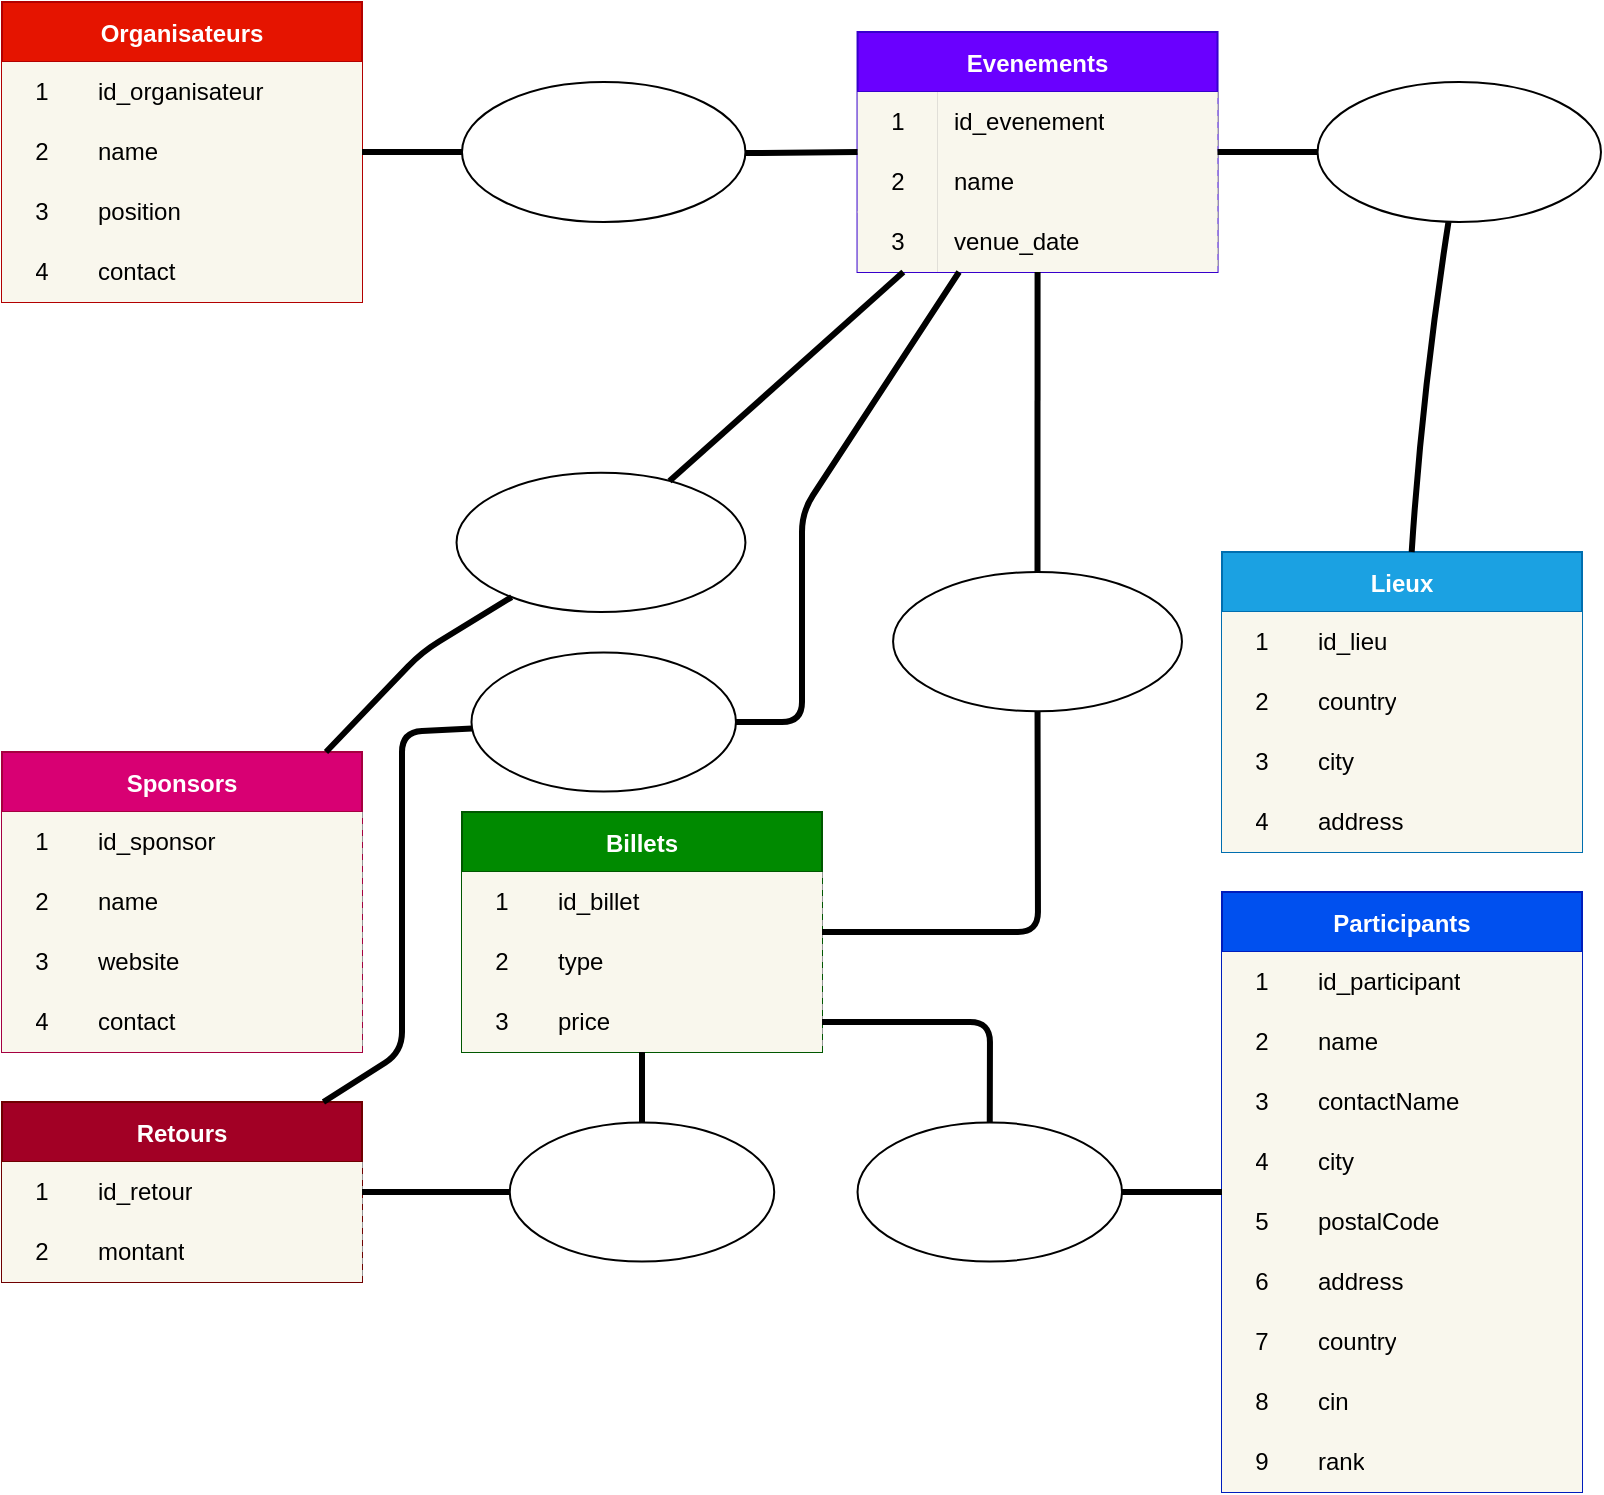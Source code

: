 <mxfile>
    <diagram id="FEun9XhWtbE138NAahEg" name="Page-1">
        <mxGraphModel dx="1243" dy="712" grid="1" gridSize="10" guides="1" tooltips="1" connect="1" arrows="1" fold="1" page="1" pageScale="1" pageWidth="850" pageHeight="1100" math="0" shadow="0">
            <root>
                <mxCell id="0"/>
                <mxCell id="1" parent="0"/>
                <mxCell id="231" value="Organisateurs" style="shape=table;startSize=30;container=1;collapsible=0;childLayout=tableLayout;fixedRows=1;rowLines=1;fontStyle=1;rounded=0;shadow=0;glass=0;labelBackgroundColor=none;labelBorderColor=none;sketch=0;strokeColor=#B20000;strokeWidth=1;fontColor=#ffffff;fillColor=#e51400;resizeLast=1;resizeLastRow=1;" parent="1" vertex="1">
                    <mxGeometry x="40" y="25" width="180" height="150" as="geometry"/>
                </mxCell>
                <mxCell id="232" value="" style="shape=tableRow;horizontal=0;startSize=0;swimlaneHead=0;swimlaneBody=0;top=0;left=0;bottom=0;right=0;collapsible=0;dropTarget=0;fillColor=none;points=[[0,0.5],[1,0.5]];portConstraint=eastwest;rounded=0;shadow=0;glass=0;labelBackgroundColor=none;labelBorderColor=none;sketch=0;strokeColor=default;strokeWidth=1;fontColor=#000000;" parent="231" vertex="1">
                    <mxGeometry y="30" width="180" height="30" as="geometry"/>
                </mxCell>
                <mxCell id="233" value="1" style="shape=partialRectangle;html=1;whiteSpace=wrap;connectable=0;fillColor=#f9f7ed;top=0;left=0;bottom=0;right=0;overflow=hidden;pointerEvents=1;rounded=0;shadow=0;glass=0;labelBackgroundColor=none;labelBorderColor=none;sketch=0;strokeColor=#36393d;strokeWidth=1;fontColor=#000000;" parent="232" vertex="1">
                    <mxGeometry width="40" height="30" as="geometry">
                        <mxRectangle width="40" height="30" as="alternateBounds"/>
                    </mxGeometry>
                </mxCell>
                <mxCell id="234" value="&lt;font color=&quot;#000000&quot;&gt;id_organisateur&lt;/font&gt;" style="shape=partialRectangle;html=1;whiteSpace=wrap;connectable=0;fillColor=#f9f7ed;top=0;left=0;bottom=0;right=0;align=left;spacingLeft=6;overflow=hidden;rounded=0;shadow=0;glass=0;labelBackgroundColor=none;labelBorderColor=none;sketch=0;strokeColor=#36393d;strokeWidth=1;" parent="232" vertex="1">
                    <mxGeometry x="40" width="140" height="30" as="geometry">
                        <mxRectangle width="140" height="30" as="alternateBounds"/>
                    </mxGeometry>
                </mxCell>
                <mxCell id="235" value="" style="shape=tableRow;horizontal=0;startSize=0;swimlaneHead=0;swimlaneBody=0;top=0;left=0;bottom=0;right=0;collapsible=0;dropTarget=0;fillColor=none;points=[[0,0.5],[1,0.5]];portConstraint=eastwest;rounded=0;shadow=0;glass=0;labelBackgroundColor=none;labelBorderColor=none;sketch=0;strokeColor=default;strokeWidth=1;fontColor=#000000;" parent="231" vertex="1">
                    <mxGeometry y="60" width="180" height="30" as="geometry"/>
                </mxCell>
                <mxCell id="236" value="2" style="shape=partialRectangle;html=1;whiteSpace=wrap;connectable=0;fillColor=#f9f7ed;top=0;left=0;bottom=0;right=0;overflow=hidden;rounded=0;shadow=0;glass=0;labelBackgroundColor=none;labelBorderColor=none;sketch=0;strokeColor=#36393d;strokeWidth=1;fontColor=#000000;" parent="235" vertex="1">
                    <mxGeometry width="40" height="30" as="geometry">
                        <mxRectangle width="40" height="30" as="alternateBounds"/>
                    </mxGeometry>
                </mxCell>
                <mxCell id="237" value="name" style="shape=partialRectangle;html=1;whiteSpace=wrap;connectable=0;fillColor=#f9f7ed;top=0;left=0;bottom=0;right=0;align=left;spacingLeft=6;overflow=hidden;rounded=0;shadow=0;glass=0;labelBackgroundColor=none;labelBorderColor=none;sketch=0;strokeColor=#36393d;strokeWidth=1;fontColor=#000000;" parent="235" vertex="1">
                    <mxGeometry x="40" width="140" height="30" as="geometry">
                        <mxRectangle width="140" height="30" as="alternateBounds"/>
                    </mxGeometry>
                </mxCell>
                <mxCell id="238" value="" style="shape=tableRow;horizontal=0;startSize=0;swimlaneHead=0;swimlaneBody=0;top=0;left=0;bottom=0;right=0;collapsible=0;dropTarget=0;fillColor=none;points=[[0,0.5],[1,0.5]];portConstraint=eastwest;rounded=0;shadow=0;glass=0;labelBackgroundColor=none;labelBorderColor=none;sketch=0;strokeColor=default;strokeWidth=1;fontColor=#000000;" parent="231" vertex="1">
                    <mxGeometry y="90" width="180" height="30" as="geometry"/>
                </mxCell>
                <mxCell id="239" value="3" style="shape=partialRectangle;html=1;whiteSpace=wrap;connectable=0;fillColor=#f9f7ed;top=0;left=0;bottom=0;right=0;overflow=hidden;rounded=0;shadow=0;glass=0;labelBackgroundColor=none;labelBorderColor=none;sketch=0;strokeColor=#36393d;strokeWidth=1;fontColor=#000000;" parent="238" vertex="1">
                    <mxGeometry width="40" height="30" as="geometry">
                        <mxRectangle width="40" height="30" as="alternateBounds"/>
                    </mxGeometry>
                </mxCell>
                <mxCell id="240" value="position" style="shape=partialRectangle;html=1;whiteSpace=wrap;connectable=0;fillColor=#f9f7ed;top=0;left=0;bottom=0;right=0;align=left;spacingLeft=6;overflow=hidden;rounded=0;shadow=0;glass=0;labelBackgroundColor=none;labelBorderColor=none;sketch=0;strokeColor=#36393d;strokeWidth=1;fontColor=#000000;" parent="238" vertex="1">
                    <mxGeometry x="40" width="140" height="30" as="geometry">
                        <mxRectangle width="140" height="30" as="alternateBounds"/>
                    </mxGeometry>
                </mxCell>
                <mxCell id="332" style="shape=tableRow;horizontal=0;startSize=0;swimlaneHead=0;swimlaneBody=0;top=0;left=0;bottom=0;right=0;collapsible=0;dropTarget=0;fillColor=none;points=[[0,0.5],[1,0.5]];portConstraint=eastwest;rounded=0;shadow=0;glass=0;labelBackgroundColor=none;labelBorderColor=none;sketch=0;strokeColor=default;strokeWidth=1;fontColor=#000000;" parent="231" vertex="1">
                    <mxGeometry y="120" width="180" height="30" as="geometry"/>
                </mxCell>
                <mxCell id="333" value="4" style="shape=partialRectangle;html=1;whiteSpace=wrap;connectable=0;fillColor=#f9f7ed;top=0;left=0;bottom=0;right=0;overflow=hidden;rounded=0;shadow=0;glass=0;labelBackgroundColor=none;labelBorderColor=none;sketch=0;strokeColor=#36393d;strokeWidth=1;fontColor=#000000;" parent="332" vertex="1">
                    <mxGeometry width="40" height="30" as="geometry">
                        <mxRectangle width="40" height="30" as="alternateBounds"/>
                    </mxGeometry>
                </mxCell>
                <mxCell id="334" value="contact" style="shape=partialRectangle;html=1;whiteSpace=wrap;connectable=0;fillColor=#f9f7ed;top=0;left=0;bottom=0;right=0;align=left;spacingLeft=6;overflow=hidden;rounded=0;shadow=0;glass=0;labelBackgroundColor=none;labelBorderColor=none;sketch=0;strokeColor=#36393d;strokeWidth=1;fontColor=#000000;" parent="332" vertex="1">
                    <mxGeometry x="40" width="140" height="30" as="geometry">
                        <mxRectangle width="140" height="30" as="alternateBounds"/>
                    </mxGeometry>
                </mxCell>
                <mxCell id="241" value="Evenements" style="shape=table;startSize=30;container=1;collapsible=0;childLayout=tableLayout;fixedRows=1;rowLines=1;fontStyle=1;rounded=0;shadow=0;glass=0;labelBackgroundColor=none;labelBorderColor=none;sketch=0;strokeColor=#3700CC;strokeWidth=1;fontColor=#ffffff;fillColor=#6a00ff;swimlaneLine=1;separatorColor=#999999;" parent="1" vertex="1">
                    <mxGeometry x="467.77" y="40" width="180" height="120" as="geometry"/>
                </mxCell>
                <mxCell id="242" value="" style="shape=tableRow;horizontal=0;startSize=0;swimlaneHead=0;swimlaneBody=0;top=0;left=0;bottom=0;right=0;collapsible=0;dropTarget=0;fillColor=none;points=[[0,0.5],[1,0.5]];portConstraint=eastwest;rounded=0;shadow=0;glass=0;labelBackgroundColor=none;labelBorderColor=none;sketch=0;strokeColor=default;strokeWidth=1;fontColor=#000000;separatorColor=#CCCCCC;container=1;backgroundOutline=1;" parent="241" vertex="1">
                    <mxGeometry y="30" width="180" height="30" as="geometry"/>
                </mxCell>
                <mxCell id="243" value="1" style="shape=partialRectangle;html=1;whiteSpace=wrap;connectable=0;fillColor=#f9f7ed;top=0;left=0;bottom=0;right=0;overflow=hidden;pointerEvents=1;rounded=0;shadow=0;glass=0;labelBackgroundColor=none;labelBorderColor=none;sketch=0;strokeColor=#36393d;strokeWidth=1;fontColor=#000000;" parent="242" vertex="1">
                    <mxGeometry width="40" height="30" as="geometry">
                        <mxRectangle width="40" height="30" as="alternateBounds"/>
                    </mxGeometry>
                </mxCell>
                <mxCell id="244" value="&lt;font color=&quot;#000000&quot;&gt;id_evenement&lt;/font&gt;" style="shape=partialRectangle;html=1;whiteSpace=wrap;connectable=0;fillColor=#f9f7ed;top=0;left=0;bottom=0;right=0;align=left;spacingLeft=6;overflow=hidden;rounded=0;shadow=0;glass=0;labelBackgroundColor=none;labelBorderColor=none;sketch=0;strokeColor=#36393d;strokeWidth=1;" parent="242" vertex="1">
                    <mxGeometry x="40" width="140" height="30" as="geometry">
                        <mxRectangle width="140" height="30" as="alternateBounds"/>
                    </mxGeometry>
                </mxCell>
                <mxCell id="245" value="" style="shape=tableRow;horizontal=0;startSize=0;swimlaneHead=0;swimlaneBody=0;top=0;left=0;bottom=0;right=0;collapsible=0;dropTarget=0;fillColor=none;points=[[0,0.5],[1,0.5]];portConstraint=eastwest;rounded=0;shadow=0;glass=0;labelBackgroundColor=none;labelBorderColor=none;sketch=0;strokeColor=default;strokeWidth=1;fontColor=#000000;" parent="241" vertex="1">
                    <mxGeometry y="60" width="180" height="30" as="geometry"/>
                </mxCell>
                <mxCell id="246" value="2" style="shape=partialRectangle;html=1;whiteSpace=wrap;connectable=0;fillColor=#f9f7ed;top=0;left=0;bottom=0;right=0;overflow=hidden;rounded=0;shadow=0;glass=0;labelBackgroundColor=none;labelBorderColor=none;sketch=0;strokeColor=#36393d;strokeWidth=1;fontColor=#000000;" parent="245" vertex="1">
                    <mxGeometry width="40" height="30" as="geometry">
                        <mxRectangle width="40" height="30" as="alternateBounds"/>
                    </mxGeometry>
                </mxCell>
                <mxCell id="247" value="name" style="shape=partialRectangle;html=1;whiteSpace=wrap;connectable=0;fillColor=#f9f7ed;top=0;left=0;bottom=0;right=0;align=left;spacingLeft=6;overflow=hidden;rounded=0;shadow=0;glass=0;labelBackgroundColor=none;labelBorderColor=none;sketch=0;strokeColor=#36393d;strokeWidth=1;fontColor=#000000;fillStyle=solid;" parent="245" vertex="1">
                    <mxGeometry x="40" width="140" height="30" as="geometry">
                        <mxRectangle width="140" height="30" as="alternateBounds"/>
                    </mxGeometry>
                </mxCell>
                <mxCell id="248" value="" style="shape=tableRow;horizontal=0;startSize=0;swimlaneHead=0;swimlaneBody=0;top=0;left=0;bottom=0;right=0;collapsible=0;dropTarget=0;fillColor=none;points=[[0,0.5],[1,0.5]];portConstraint=eastwest;rounded=0;shadow=0;glass=0;labelBackgroundColor=none;labelBorderColor=none;sketch=0;strokeColor=default;strokeWidth=1;fontColor=#000000;" parent="241" vertex="1">
                    <mxGeometry y="90" width="180" height="30" as="geometry"/>
                </mxCell>
                <mxCell id="249" value="3" style="shape=partialRectangle;html=1;whiteSpace=wrap;connectable=0;fillColor=#f9f7ed;top=0;left=0;bottom=0;right=0;overflow=hidden;rounded=0;shadow=0;glass=0;labelBackgroundColor=none;labelBorderColor=none;sketch=0;strokeColor=#36393d;strokeWidth=1;fontColor=#000000;" parent="248" vertex="1">
                    <mxGeometry width="40" height="30" as="geometry">
                        <mxRectangle width="40" height="30" as="alternateBounds"/>
                    </mxGeometry>
                </mxCell>
                <mxCell id="250" value="venue_date" style="shape=partialRectangle;html=1;whiteSpace=wrap;connectable=0;fillColor=#f9f7ed;top=0;left=0;bottom=0;right=0;align=left;spacingLeft=6;overflow=hidden;rounded=0;shadow=0;glass=0;labelBackgroundColor=none;labelBorderColor=none;sketch=0;strokeColor=#36393d;strokeWidth=1;fontColor=#000000;" parent="248" vertex="1">
                    <mxGeometry x="40" width="140" height="30" as="geometry">
                        <mxRectangle width="140" height="30" as="alternateBounds"/>
                    </mxGeometry>
                </mxCell>
                <mxCell id="251" value="Lieux" style="shape=table;startSize=30;container=1;collapsible=0;childLayout=tableLayout;fixedRows=1;rowLines=0;fontStyle=1;rounded=0;shadow=0;glass=0;labelBackgroundColor=none;labelBorderColor=none;sketch=0;strokeColor=#006EAF;strokeWidth=1;fontColor=#ffffff;fillColor=#1ba1e2;" parent="1" vertex="1">
                    <mxGeometry x="650" y="300" width="180" height="150" as="geometry"/>
                </mxCell>
                <mxCell id="252" value="" style="shape=tableRow;horizontal=0;startSize=0;swimlaneHead=0;swimlaneBody=0;top=0;left=0;bottom=0;right=0;collapsible=0;dropTarget=0;fillColor=none;points=[[0,0.5],[1,0.5]];portConstraint=eastwest;rounded=0;shadow=0;glass=0;labelBackgroundColor=none;labelBorderColor=none;sketch=0;strokeColor=default;strokeWidth=1;fontColor=#000000;" parent="251" vertex="1">
                    <mxGeometry y="30" width="180" height="30" as="geometry"/>
                </mxCell>
                <mxCell id="253" value="1" style="shape=partialRectangle;html=1;whiteSpace=wrap;connectable=0;fillColor=#f9f7ed;top=0;left=0;bottom=0;right=0;overflow=hidden;pointerEvents=1;rounded=0;shadow=0;glass=0;labelBackgroundColor=none;labelBorderColor=none;sketch=0;strokeColor=#36393d;strokeWidth=1;fontColor=#000000;" parent="252" vertex="1">
                    <mxGeometry width="40" height="30" as="geometry">
                        <mxRectangle width="40" height="30" as="alternateBounds"/>
                    </mxGeometry>
                </mxCell>
                <mxCell id="254" value="&lt;font color=&quot;#000000&quot;&gt;id_lieu&lt;/font&gt;" style="shape=partialRectangle;html=1;whiteSpace=wrap;connectable=0;fillColor=#f9f7ed;top=0;left=0;bottom=0;right=0;align=left;spacingLeft=6;overflow=hidden;rounded=0;shadow=0;glass=0;labelBackgroundColor=none;labelBorderColor=none;sketch=0;strokeColor=#36393d;strokeWidth=1;" parent="252" vertex="1">
                    <mxGeometry x="40" width="140" height="30" as="geometry">
                        <mxRectangle width="140" height="30" as="alternateBounds"/>
                    </mxGeometry>
                </mxCell>
                <mxCell id="255" value="" style="shape=tableRow;horizontal=0;startSize=0;swimlaneHead=0;swimlaneBody=0;top=0;left=0;bottom=0;right=0;collapsible=0;dropTarget=0;fillColor=none;points=[[0,0.5],[1,0.5]];portConstraint=eastwest;rounded=0;shadow=0;glass=0;labelBackgroundColor=none;labelBorderColor=none;sketch=0;strokeColor=default;strokeWidth=1;fontColor=#000000;" parent="251" vertex="1">
                    <mxGeometry y="60" width="180" height="30" as="geometry"/>
                </mxCell>
                <mxCell id="256" value="2" style="shape=partialRectangle;html=1;whiteSpace=wrap;connectable=0;fillColor=#f9f7ed;top=0;left=0;bottom=0;right=0;overflow=hidden;rounded=0;shadow=0;glass=0;labelBackgroundColor=none;labelBorderColor=none;sketch=0;strokeColor=#36393d;strokeWidth=1;fontColor=#000000;" parent="255" vertex="1">
                    <mxGeometry width="40" height="30" as="geometry">
                        <mxRectangle width="40" height="30" as="alternateBounds"/>
                    </mxGeometry>
                </mxCell>
                <mxCell id="257" value="country" style="shape=partialRectangle;html=1;whiteSpace=wrap;connectable=0;fillColor=#f9f7ed;top=0;left=0;bottom=0;right=0;align=left;spacingLeft=6;overflow=hidden;rounded=0;shadow=0;glass=0;labelBackgroundColor=none;labelBorderColor=none;sketch=0;strokeColor=#36393d;strokeWidth=1;fontColor=#000000;" parent="255" vertex="1">
                    <mxGeometry x="40" width="140" height="30" as="geometry">
                        <mxRectangle width="140" height="30" as="alternateBounds"/>
                    </mxGeometry>
                </mxCell>
                <mxCell id="258" value="" style="shape=tableRow;horizontal=0;startSize=0;swimlaneHead=0;swimlaneBody=0;top=0;left=0;bottom=0;right=0;collapsible=0;dropTarget=0;fillColor=none;points=[[0,0.5],[1,0.5]];portConstraint=eastwest;rounded=0;shadow=0;glass=0;labelBackgroundColor=none;labelBorderColor=none;sketch=0;strokeColor=default;strokeWidth=1;fontColor=#000000;" parent="251" vertex="1">
                    <mxGeometry y="90" width="180" height="30" as="geometry"/>
                </mxCell>
                <mxCell id="259" value="3" style="shape=partialRectangle;html=1;whiteSpace=wrap;connectable=0;fillColor=#f9f7ed;top=0;left=0;bottom=0;right=0;overflow=hidden;rounded=0;shadow=0;glass=0;labelBackgroundColor=none;labelBorderColor=none;sketch=0;strokeColor=#36393d;strokeWidth=1;fontColor=#000000;" parent="258" vertex="1">
                    <mxGeometry width="40" height="30" as="geometry">
                        <mxRectangle width="40" height="30" as="alternateBounds"/>
                    </mxGeometry>
                </mxCell>
                <mxCell id="260" value="city" style="shape=partialRectangle;html=1;whiteSpace=wrap;connectable=0;fillColor=#f9f7ed;top=0;left=0;bottom=0;right=0;align=left;spacingLeft=6;overflow=hidden;rounded=0;shadow=0;glass=0;labelBackgroundColor=none;labelBorderColor=none;sketch=0;strokeColor=#36393d;strokeWidth=1;fontColor=#000000;" parent="258" vertex="1">
                    <mxGeometry x="40" width="140" height="30" as="geometry">
                        <mxRectangle width="140" height="30" as="alternateBounds"/>
                    </mxGeometry>
                </mxCell>
                <mxCell id="261" style="shape=tableRow;horizontal=0;startSize=0;swimlaneHead=0;swimlaneBody=0;top=0;left=0;bottom=0;right=0;collapsible=0;dropTarget=0;fillColor=none;points=[[0,0.5],[1,0.5]];portConstraint=eastwest;rounded=0;shadow=0;glass=0;labelBackgroundColor=none;labelBorderColor=none;sketch=0;strokeColor=default;strokeWidth=1;fontColor=#000000;" parent="251" vertex="1">
                    <mxGeometry y="120" width="180" height="30" as="geometry"/>
                </mxCell>
                <mxCell id="262" value="4" style="shape=partialRectangle;html=1;whiteSpace=wrap;connectable=0;fillColor=#f9f7ed;top=0;left=0;bottom=0;right=0;overflow=hidden;rounded=0;shadow=0;glass=0;labelBackgroundColor=none;labelBorderColor=none;sketch=0;strokeColor=#36393d;strokeWidth=1;fontColor=#000000;" parent="261" vertex="1">
                    <mxGeometry width="40" height="30" as="geometry">
                        <mxRectangle width="40" height="30" as="alternateBounds"/>
                    </mxGeometry>
                </mxCell>
                <mxCell id="263" value="address" style="shape=partialRectangle;html=1;whiteSpace=wrap;connectable=0;fillColor=#f9f7ed;top=0;left=0;bottom=0;right=0;align=left;spacingLeft=6;overflow=hidden;rounded=0;shadow=0;glass=0;labelBackgroundColor=none;labelBorderColor=none;sketch=0;strokeColor=#36393d;strokeWidth=1;fontColor=#000000;" parent="261" vertex="1">
                    <mxGeometry x="40" width="140" height="30" as="geometry">
                        <mxRectangle width="140" height="30" as="alternateBounds"/>
                    </mxGeometry>
                </mxCell>
                <mxCell id="281" value="Participants" style="shape=table;startSize=30;container=1;collapsible=0;childLayout=tableLayout;fixedRows=1;rowLines=0;fontStyle=1;rounded=0;shadow=0;glass=0;labelBackgroundColor=none;labelBorderColor=none;sketch=0;strokeColor=#001DBC;strokeWidth=1;fontColor=#ffffff;fillColor=#0050ef;" parent="1" vertex="1">
                    <mxGeometry x="650" y="470" width="180" height="300" as="geometry"/>
                </mxCell>
                <mxCell id="282" value="" style="shape=tableRow;horizontal=0;startSize=0;swimlaneHead=0;swimlaneBody=0;top=0;left=0;bottom=0;right=0;collapsible=0;dropTarget=0;fillColor=none;points=[[0,0.5],[1,0.5]];portConstraint=eastwest;rounded=0;shadow=0;glass=0;labelBackgroundColor=none;labelBorderColor=none;sketch=0;strokeColor=default;strokeWidth=1;fontColor=#000000;" parent="281" vertex="1">
                    <mxGeometry y="30" width="180" height="30" as="geometry"/>
                </mxCell>
                <mxCell id="283" value="1" style="shape=partialRectangle;html=1;whiteSpace=wrap;connectable=0;fillColor=#f9f7ed;top=0;left=0;bottom=0;right=0;overflow=hidden;pointerEvents=1;rounded=0;shadow=0;glass=0;labelBackgroundColor=none;labelBorderColor=none;sketch=0;strokeColor=#36393d;strokeWidth=1;fontColor=#000000;" parent="282" vertex="1">
                    <mxGeometry width="40" height="30" as="geometry">
                        <mxRectangle width="40" height="30" as="alternateBounds"/>
                    </mxGeometry>
                </mxCell>
                <mxCell id="284" value="&lt;font color=&quot;#000000&quot;&gt;id_participant&lt;/font&gt;" style="shape=partialRectangle;html=1;whiteSpace=wrap;connectable=0;fillColor=#f9f7ed;top=0;left=0;bottom=0;right=0;align=left;spacingLeft=6;overflow=hidden;rounded=0;shadow=0;glass=0;labelBackgroundColor=none;labelBorderColor=none;sketch=0;strokeColor=#36393d;strokeWidth=1;" parent="282" vertex="1">
                    <mxGeometry x="40" width="140" height="30" as="geometry">
                        <mxRectangle width="140" height="30" as="alternateBounds"/>
                    </mxGeometry>
                </mxCell>
                <mxCell id="285" value="" style="shape=tableRow;horizontal=0;startSize=0;swimlaneHead=0;swimlaneBody=0;top=0;left=0;bottom=0;right=0;collapsible=0;dropTarget=0;fillColor=none;points=[[0,0.5],[1,0.5]];portConstraint=eastwest;rounded=0;shadow=0;glass=0;labelBackgroundColor=none;labelBorderColor=none;sketch=0;strokeColor=default;strokeWidth=1;fontColor=#000000;" parent="281" vertex="1">
                    <mxGeometry y="60" width="180" height="30" as="geometry"/>
                </mxCell>
                <mxCell id="286" value="2" style="shape=partialRectangle;html=1;whiteSpace=wrap;connectable=0;fillColor=#f9f7ed;top=0;left=0;bottom=0;right=0;overflow=hidden;rounded=0;shadow=0;glass=0;labelBackgroundColor=none;labelBorderColor=none;sketch=0;strokeColor=#36393d;strokeWidth=1;fontColor=#000000;" parent="285" vertex="1">
                    <mxGeometry width="40" height="30" as="geometry">
                        <mxRectangle width="40" height="30" as="alternateBounds"/>
                    </mxGeometry>
                </mxCell>
                <mxCell id="287" value="name" style="shape=partialRectangle;html=1;whiteSpace=wrap;connectable=0;fillColor=#f9f7ed;top=0;left=0;bottom=0;right=0;align=left;spacingLeft=6;overflow=hidden;rounded=0;shadow=0;glass=0;labelBackgroundColor=none;labelBorderColor=none;sketch=0;strokeColor=#36393d;strokeWidth=1;fontColor=#000000;" parent="285" vertex="1">
                    <mxGeometry x="40" width="140" height="30" as="geometry">
                        <mxRectangle width="140" height="30" as="alternateBounds"/>
                    </mxGeometry>
                </mxCell>
                <mxCell id="288" value="" style="shape=tableRow;horizontal=0;startSize=0;swimlaneHead=0;swimlaneBody=0;top=0;left=0;bottom=0;right=0;collapsible=0;dropTarget=0;fillColor=none;points=[[0,0.5],[1,0.5]];portConstraint=eastwest;rounded=0;shadow=0;glass=0;labelBackgroundColor=none;labelBorderColor=none;sketch=0;strokeColor=default;strokeWidth=1;fontColor=#000000;" parent="281" vertex="1">
                    <mxGeometry y="90" width="180" height="30" as="geometry"/>
                </mxCell>
                <mxCell id="289" value="3" style="shape=partialRectangle;html=1;whiteSpace=wrap;connectable=0;fillColor=#f9f7ed;top=0;left=0;bottom=0;right=0;overflow=hidden;rounded=0;shadow=0;glass=0;labelBackgroundColor=none;labelBorderColor=none;sketch=0;strokeColor=#36393d;strokeWidth=1;fontColor=#000000;" parent="288" vertex="1">
                    <mxGeometry width="40" height="30" as="geometry">
                        <mxRectangle width="40" height="30" as="alternateBounds"/>
                    </mxGeometry>
                </mxCell>
                <mxCell id="290" value="contactName" style="shape=partialRectangle;html=1;whiteSpace=wrap;connectable=0;fillColor=#f9f7ed;top=0;left=0;bottom=0;right=0;align=left;spacingLeft=6;overflow=hidden;rounded=0;shadow=0;glass=0;labelBackgroundColor=none;labelBorderColor=none;sketch=0;strokeColor=#36393d;strokeWidth=1;fontColor=#000000;" parent="288" vertex="1">
                    <mxGeometry x="40" width="140" height="30" as="geometry">
                        <mxRectangle width="140" height="30" as="alternateBounds"/>
                    </mxGeometry>
                </mxCell>
                <mxCell id="291" style="shape=tableRow;horizontal=0;startSize=0;swimlaneHead=0;swimlaneBody=0;top=0;left=0;bottom=0;right=0;collapsible=0;dropTarget=0;fillColor=none;points=[[0,0.5],[1,0.5]];portConstraint=eastwest;rounded=0;shadow=0;glass=0;labelBackgroundColor=none;labelBorderColor=none;sketch=0;strokeColor=default;strokeWidth=1;fontColor=#000000;" parent="281" vertex="1">
                    <mxGeometry y="120" width="180" height="30" as="geometry"/>
                </mxCell>
                <mxCell id="292" value="4" style="shape=partialRectangle;html=1;whiteSpace=wrap;connectable=0;fillColor=#f9f7ed;top=0;left=0;bottom=0;right=0;overflow=hidden;rounded=0;shadow=0;glass=0;labelBackgroundColor=none;labelBorderColor=none;sketch=0;strokeColor=#36393d;strokeWidth=1;fontColor=#000000;" parent="291" vertex="1">
                    <mxGeometry width="40" height="30" as="geometry">
                        <mxRectangle width="40" height="30" as="alternateBounds"/>
                    </mxGeometry>
                </mxCell>
                <mxCell id="293" value="city" style="shape=partialRectangle;html=1;whiteSpace=wrap;connectable=0;fillColor=#f9f7ed;top=0;left=0;bottom=0;right=0;align=left;spacingLeft=6;overflow=hidden;rounded=0;shadow=0;glass=0;labelBackgroundColor=none;labelBorderColor=none;sketch=0;strokeColor=#36393d;strokeWidth=1;fontColor=#000000;" parent="291" vertex="1">
                    <mxGeometry x="40" width="140" height="30" as="geometry">
                        <mxRectangle width="140" height="30" as="alternateBounds"/>
                    </mxGeometry>
                </mxCell>
                <mxCell id="294" style="shape=tableRow;horizontal=0;startSize=0;swimlaneHead=0;swimlaneBody=0;top=0;left=0;bottom=0;right=0;collapsible=0;dropTarget=0;fillColor=none;points=[[0,0.5],[1,0.5]];portConstraint=eastwest;rounded=0;shadow=0;glass=0;labelBackgroundColor=none;labelBorderColor=none;sketch=0;strokeColor=default;strokeWidth=1;fontColor=#000000;" parent="281" vertex="1">
                    <mxGeometry y="150" width="180" height="30" as="geometry"/>
                </mxCell>
                <mxCell id="295" value="5" style="shape=partialRectangle;html=1;whiteSpace=wrap;connectable=0;fillColor=#f9f7ed;top=0;left=0;bottom=0;right=0;overflow=hidden;rounded=0;shadow=0;glass=0;labelBackgroundColor=none;labelBorderColor=none;sketch=0;strokeColor=#36393d;strokeWidth=1;fontColor=#000000;" parent="294" vertex="1">
                    <mxGeometry width="40" height="30" as="geometry">
                        <mxRectangle width="40" height="30" as="alternateBounds"/>
                    </mxGeometry>
                </mxCell>
                <mxCell id="296" value="postalCode" style="shape=partialRectangle;html=1;whiteSpace=wrap;connectable=0;fillColor=#f9f7ed;top=0;left=0;bottom=0;right=0;align=left;spacingLeft=6;overflow=hidden;rounded=0;shadow=0;glass=0;labelBackgroundColor=none;labelBorderColor=none;sketch=0;strokeColor=#36393d;strokeWidth=1;fontColor=#000000;" parent="294" vertex="1">
                    <mxGeometry x="40" width="140" height="30" as="geometry">
                        <mxRectangle width="140" height="30" as="alternateBounds"/>
                    </mxGeometry>
                </mxCell>
                <mxCell id="297" style="shape=tableRow;horizontal=0;startSize=0;swimlaneHead=0;swimlaneBody=0;top=0;left=0;bottom=0;right=0;collapsible=0;dropTarget=0;fillColor=none;points=[[0,0.5],[1,0.5]];portConstraint=eastwest;rounded=0;shadow=0;glass=0;labelBackgroundColor=none;labelBorderColor=none;sketch=0;strokeColor=default;strokeWidth=1;fontColor=#000000;" parent="281" vertex="1">
                    <mxGeometry y="180" width="180" height="30" as="geometry"/>
                </mxCell>
                <mxCell id="298" value="6" style="shape=partialRectangle;html=1;whiteSpace=wrap;connectable=0;fillColor=#f9f7ed;top=0;left=0;bottom=0;right=0;overflow=hidden;rounded=0;shadow=0;glass=0;labelBackgroundColor=none;labelBorderColor=none;sketch=0;strokeColor=#36393d;strokeWidth=1;fontColor=#000000;" parent="297" vertex="1">
                    <mxGeometry width="40" height="30" as="geometry">
                        <mxRectangle width="40" height="30" as="alternateBounds"/>
                    </mxGeometry>
                </mxCell>
                <mxCell id="299" value="address" style="shape=partialRectangle;html=1;whiteSpace=wrap;connectable=0;fillColor=#f9f7ed;top=0;left=0;bottom=0;right=0;align=left;spacingLeft=6;overflow=hidden;rounded=0;shadow=0;glass=0;labelBackgroundColor=none;labelBorderColor=none;sketch=0;strokeColor=#36393d;strokeWidth=1;fontColor=#000000;" parent="297" vertex="1">
                    <mxGeometry x="40" width="140" height="30" as="geometry">
                        <mxRectangle width="140" height="30" as="alternateBounds"/>
                    </mxGeometry>
                </mxCell>
                <mxCell id="300" style="shape=tableRow;horizontal=0;startSize=0;swimlaneHead=0;swimlaneBody=0;top=0;left=0;bottom=0;right=0;collapsible=0;dropTarget=0;fillColor=none;points=[[0,0.5],[1,0.5]];portConstraint=eastwest;rounded=0;shadow=0;glass=0;labelBackgroundColor=none;labelBorderColor=none;sketch=0;strokeColor=default;strokeWidth=1;fontColor=#000000;" parent="281" vertex="1">
                    <mxGeometry y="210" width="180" height="30" as="geometry"/>
                </mxCell>
                <mxCell id="301" value="7" style="shape=partialRectangle;html=1;whiteSpace=wrap;connectable=0;fillColor=#f9f7ed;top=0;left=0;bottom=0;right=0;overflow=hidden;rounded=0;shadow=0;glass=0;labelBackgroundColor=none;labelBorderColor=none;sketch=0;strokeColor=#36393d;strokeWidth=1;fontColor=#000000;" parent="300" vertex="1">
                    <mxGeometry width="40" height="30" as="geometry">
                        <mxRectangle width="40" height="30" as="alternateBounds"/>
                    </mxGeometry>
                </mxCell>
                <mxCell id="302" value="country" style="shape=partialRectangle;html=1;whiteSpace=wrap;connectable=0;fillColor=#f9f7ed;top=0;left=0;bottom=0;right=0;align=left;spacingLeft=6;overflow=hidden;rounded=0;shadow=0;glass=0;labelBackgroundColor=none;labelBorderColor=none;sketch=0;strokeColor=#36393d;strokeWidth=1;fontColor=#000000;" parent="300" vertex="1">
                    <mxGeometry x="40" width="140" height="30" as="geometry">
                        <mxRectangle width="140" height="30" as="alternateBounds"/>
                    </mxGeometry>
                </mxCell>
                <mxCell id="303" style="shape=tableRow;horizontal=0;startSize=0;swimlaneHead=0;swimlaneBody=0;top=0;left=0;bottom=0;right=0;collapsible=0;dropTarget=0;fillColor=none;points=[[0,0.5],[1,0.5]];portConstraint=eastwest;rounded=0;shadow=0;glass=0;labelBackgroundColor=none;labelBorderColor=none;sketch=0;strokeColor=default;strokeWidth=1;fontColor=#000000;" parent="281" vertex="1">
                    <mxGeometry y="240" width="180" height="30" as="geometry"/>
                </mxCell>
                <mxCell id="304" value="8" style="shape=partialRectangle;html=1;whiteSpace=wrap;connectable=0;fillColor=#f9f7ed;top=0;left=0;bottom=0;right=0;overflow=hidden;rounded=0;shadow=0;glass=0;labelBackgroundColor=none;labelBorderColor=none;sketch=0;strokeColor=#36393d;strokeWidth=1;fontColor=#000000;" parent="303" vertex="1">
                    <mxGeometry width="40" height="30" as="geometry">
                        <mxRectangle width="40" height="30" as="alternateBounds"/>
                    </mxGeometry>
                </mxCell>
                <mxCell id="305" value="cin" style="shape=partialRectangle;html=1;whiteSpace=wrap;connectable=0;fillColor=#f9f7ed;top=0;left=0;bottom=0;right=0;align=left;spacingLeft=6;overflow=hidden;rounded=0;shadow=0;glass=0;labelBackgroundColor=none;labelBorderColor=none;sketch=0;strokeColor=#36393d;strokeWidth=1;fontColor=#000000;" parent="303" vertex="1">
                    <mxGeometry x="40" width="140" height="30" as="geometry">
                        <mxRectangle width="140" height="30" as="alternateBounds"/>
                    </mxGeometry>
                </mxCell>
                <mxCell id="306" style="shape=tableRow;horizontal=0;startSize=0;swimlaneHead=0;swimlaneBody=0;top=0;left=0;bottom=0;right=0;collapsible=0;dropTarget=0;fillColor=none;points=[[0,0.5],[1,0.5]];portConstraint=eastwest;rounded=0;shadow=0;glass=0;labelBackgroundColor=none;labelBorderColor=none;sketch=0;strokeColor=default;strokeWidth=1;fontColor=#000000;" parent="281" vertex="1">
                    <mxGeometry y="270" width="180" height="30" as="geometry"/>
                </mxCell>
                <mxCell id="307" value="9" style="shape=partialRectangle;html=1;whiteSpace=wrap;connectable=0;fillColor=#f9f7ed;top=0;left=0;bottom=0;right=0;overflow=hidden;rounded=0;shadow=0;glass=0;labelBackgroundColor=none;labelBorderColor=none;sketch=0;strokeColor=#36393d;strokeWidth=1;fontColor=#000000;" parent="306" vertex="1">
                    <mxGeometry width="40" height="30" as="geometry">
                        <mxRectangle width="40" height="30" as="alternateBounds"/>
                    </mxGeometry>
                </mxCell>
                <mxCell id="308" value="rank" style="shape=partialRectangle;html=1;whiteSpace=wrap;connectable=0;fillColor=#f9f7ed;top=0;left=0;bottom=0;right=0;align=left;spacingLeft=6;overflow=hidden;rounded=0;shadow=0;glass=0;labelBackgroundColor=none;labelBorderColor=none;sketch=0;strokeColor=#36393d;strokeWidth=1;fontColor=#000000;" parent="306" vertex="1">
                    <mxGeometry x="40" width="140" height="30" as="geometry">
                        <mxRectangle width="140" height="30" as="alternateBounds"/>
                    </mxGeometry>
                </mxCell>
                <mxCell id="309" value="Billets" style="shape=table;startSize=30;container=1;collapsible=0;childLayout=tableLayout;fixedRows=1;rowLines=1;fontStyle=1;rounded=0;shadow=0;glass=0;labelBackgroundColor=none;labelBorderColor=none;sketch=0;strokeColor=#005700;strokeWidth=1;fillColor=#008a00;swimlaneLine=1;separatorColor=#999999;fontColor=#ffffff;" parent="1" vertex="1">
                    <mxGeometry x="270" y="430" width="180" height="120" as="geometry"/>
                </mxCell>
                <mxCell id="310" value="" style="shape=tableRow;horizontal=0;startSize=0;swimlaneHead=0;swimlaneBody=0;top=0;left=0;bottom=0;right=0;collapsible=0;dropTarget=0;fillColor=none;points=[[0,0.5],[1,0.5]];portConstraint=eastwest;rounded=0;shadow=0;glass=0;labelBackgroundColor=none;labelBorderColor=none;sketch=0;strokeColor=default;strokeWidth=1;fontColor=#000000;separatorColor=#CCCCCC;container=1;backgroundOutline=1;" parent="309" vertex="1">
                    <mxGeometry y="30" width="180" height="30" as="geometry"/>
                </mxCell>
                <mxCell id="311" value="1" style="shape=partialRectangle;html=1;whiteSpace=wrap;connectable=0;fillColor=#f9f7ed;top=0;left=0;bottom=0;right=0;overflow=hidden;pointerEvents=1;rounded=0;shadow=0;glass=0;labelBackgroundColor=none;labelBorderColor=none;sketch=0;strokeColor=#36393d;strokeWidth=1;fontColor=#000000;" parent="310" vertex="1">
                    <mxGeometry width="40" height="30" as="geometry">
                        <mxRectangle width="40" height="30" as="alternateBounds"/>
                    </mxGeometry>
                </mxCell>
                <mxCell id="312" value="&lt;font color=&quot;#000000&quot;&gt;id_billet&lt;/font&gt;" style="shape=partialRectangle;html=1;whiteSpace=wrap;connectable=0;fillColor=#f9f7ed;top=0;left=0;bottom=0;right=0;align=left;spacingLeft=6;overflow=hidden;rounded=0;shadow=0;glass=0;labelBackgroundColor=none;labelBorderColor=none;sketch=0;strokeColor=#36393d;strokeWidth=1;" parent="310" vertex="1">
                    <mxGeometry x="40" width="140" height="30" as="geometry">
                        <mxRectangle width="140" height="30" as="alternateBounds"/>
                    </mxGeometry>
                </mxCell>
                <mxCell id="313" value="" style="shape=tableRow;horizontal=0;startSize=0;swimlaneHead=0;swimlaneBody=0;top=0;left=0;bottom=0;right=0;collapsible=0;dropTarget=0;fillColor=none;points=[[0,0.5],[1,0.5]];portConstraint=eastwest;rounded=0;shadow=0;glass=0;labelBackgroundColor=none;labelBorderColor=none;sketch=0;strokeColor=default;strokeWidth=1;fontColor=#000000;" parent="309" vertex="1">
                    <mxGeometry y="60" width="180" height="30" as="geometry"/>
                </mxCell>
                <mxCell id="314" value="2" style="shape=partialRectangle;html=1;whiteSpace=wrap;connectable=0;fillColor=#f9f7ed;top=0;left=0;bottom=0;right=0;overflow=hidden;rounded=0;shadow=0;glass=0;labelBackgroundColor=none;labelBorderColor=none;sketch=0;strokeColor=#36393d;strokeWidth=1;fontColor=#000000;" parent="313" vertex="1">
                    <mxGeometry width="40" height="30" as="geometry">
                        <mxRectangle width="40" height="30" as="alternateBounds"/>
                    </mxGeometry>
                </mxCell>
                <mxCell id="315" value="type" style="shape=partialRectangle;html=1;whiteSpace=wrap;connectable=0;fillColor=#f9f7ed;top=0;left=0;bottom=0;right=0;align=left;spacingLeft=6;overflow=hidden;rounded=0;shadow=0;glass=0;labelBackgroundColor=none;labelBorderColor=none;sketch=0;strokeColor=#36393d;strokeWidth=1;fontColor=#000000;fillStyle=solid;" parent="313" vertex="1">
                    <mxGeometry x="40" width="140" height="30" as="geometry">
                        <mxRectangle width="140" height="30" as="alternateBounds"/>
                    </mxGeometry>
                </mxCell>
                <mxCell id="316" value="" style="shape=tableRow;horizontal=0;startSize=0;swimlaneHead=0;swimlaneBody=0;top=0;left=0;bottom=0;right=0;collapsible=0;dropTarget=0;fillColor=none;points=[[0,0.5],[1,0.5]];portConstraint=eastwest;rounded=0;shadow=0;glass=0;labelBackgroundColor=none;labelBorderColor=none;sketch=0;strokeColor=default;strokeWidth=1;fontColor=#000000;" parent="309" vertex="1">
                    <mxGeometry y="90" width="180" height="30" as="geometry"/>
                </mxCell>
                <mxCell id="317" value="3" style="shape=partialRectangle;html=1;whiteSpace=wrap;connectable=0;fillColor=#f9f7ed;top=0;left=0;bottom=0;right=0;overflow=hidden;rounded=0;shadow=0;glass=0;labelBackgroundColor=none;labelBorderColor=none;sketch=0;strokeColor=#36393d;strokeWidth=1;fontColor=#000000;" parent="316" vertex="1">
                    <mxGeometry width="40" height="30" as="geometry">
                        <mxRectangle width="40" height="30" as="alternateBounds"/>
                    </mxGeometry>
                </mxCell>
                <mxCell id="318" value="price" style="shape=partialRectangle;html=1;whiteSpace=wrap;connectable=0;fillColor=#f9f7ed;top=0;left=0;bottom=0;right=0;align=left;spacingLeft=6;overflow=hidden;rounded=0;shadow=0;glass=0;labelBackgroundColor=none;labelBorderColor=none;sketch=0;strokeColor=#36393d;strokeWidth=1;fontColor=#000000;" parent="316" vertex="1">
                    <mxGeometry x="40" width="140" height="30" as="geometry">
                        <mxRectangle width="140" height="30" as="alternateBounds"/>
                    </mxGeometry>
                </mxCell>
                <mxCell id="319" value="Sponsors" style="shape=table;startSize=30;container=1;collapsible=0;childLayout=tableLayout;fixedRows=1;rowLines=1;fontStyle=1;rounded=0;shadow=0;glass=0;labelBackgroundColor=none;labelBorderColor=none;sketch=0;strokeColor=#A50040;strokeWidth=1;fillColor=#d80073;swimlaneLine=1;separatorColor=#999999;fontColor=#ffffff;" parent="1" vertex="1">
                    <mxGeometry x="40" y="400" width="180" height="150" as="geometry"/>
                </mxCell>
                <mxCell id="320" value="" style="shape=tableRow;horizontal=0;startSize=0;swimlaneHead=0;swimlaneBody=0;top=0;left=0;bottom=0;right=0;collapsible=0;dropTarget=0;fillColor=none;points=[[0,0.5],[1,0.5]];portConstraint=eastwest;rounded=0;shadow=0;glass=0;labelBackgroundColor=none;labelBorderColor=none;sketch=0;strokeColor=default;strokeWidth=1;fontColor=#000000;separatorColor=#CCCCCC;container=1;backgroundOutline=1;" parent="319" vertex="1">
                    <mxGeometry y="30" width="180" height="30" as="geometry"/>
                </mxCell>
                <mxCell id="321" value="1" style="shape=partialRectangle;html=1;whiteSpace=wrap;connectable=0;fillColor=#f9f7ed;top=0;left=0;bottom=0;right=0;overflow=hidden;pointerEvents=1;rounded=0;shadow=0;glass=0;labelBackgroundColor=none;labelBorderColor=none;sketch=0;strokeColor=#36393d;strokeWidth=1;fontColor=#000000;" parent="320" vertex="1">
                    <mxGeometry width="40" height="30" as="geometry">
                        <mxRectangle width="40" height="30" as="alternateBounds"/>
                    </mxGeometry>
                </mxCell>
                <mxCell id="322" value="&lt;font color=&quot;#000000&quot;&gt;id_sponsor&lt;/font&gt;" style="shape=partialRectangle;html=1;whiteSpace=wrap;connectable=0;fillColor=#f9f7ed;top=0;left=0;bottom=0;right=0;align=left;spacingLeft=6;overflow=hidden;rounded=0;shadow=0;glass=0;labelBackgroundColor=none;labelBorderColor=none;sketch=0;strokeColor=#36393d;strokeWidth=1;" parent="320" vertex="1">
                    <mxGeometry x="40" width="140" height="30" as="geometry">
                        <mxRectangle width="140" height="30" as="alternateBounds"/>
                    </mxGeometry>
                </mxCell>
                <mxCell id="323" value="" style="shape=tableRow;horizontal=0;startSize=0;swimlaneHead=0;swimlaneBody=0;top=0;left=0;bottom=0;right=0;collapsible=0;dropTarget=0;fillColor=none;points=[[0,0.5],[1,0.5]];portConstraint=eastwest;rounded=0;shadow=0;glass=0;labelBackgroundColor=none;labelBorderColor=none;sketch=0;strokeColor=default;strokeWidth=1;fontColor=#000000;" parent="319" vertex="1">
                    <mxGeometry y="60" width="180" height="30" as="geometry"/>
                </mxCell>
                <mxCell id="324" value="2" style="shape=partialRectangle;html=1;whiteSpace=wrap;connectable=0;fillColor=#f9f7ed;top=0;left=0;bottom=0;right=0;overflow=hidden;rounded=0;shadow=0;glass=0;labelBackgroundColor=none;labelBorderColor=none;sketch=0;strokeColor=#36393d;strokeWidth=1;fontColor=#000000;" parent="323" vertex="1">
                    <mxGeometry width="40" height="30" as="geometry">
                        <mxRectangle width="40" height="30" as="alternateBounds"/>
                    </mxGeometry>
                </mxCell>
                <mxCell id="325" value="name" style="shape=partialRectangle;html=1;whiteSpace=wrap;connectable=0;fillColor=#f9f7ed;top=0;left=0;bottom=0;right=0;align=left;spacingLeft=6;overflow=hidden;rounded=0;shadow=0;glass=0;labelBackgroundColor=none;labelBorderColor=none;sketch=0;strokeColor=#36393d;strokeWidth=1;fontColor=#000000;fillStyle=solid;" parent="323" vertex="1">
                    <mxGeometry x="40" width="140" height="30" as="geometry">
                        <mxRectangle width="140" height="30" as="alternateBounds"/>
                    </mxGeometry>
                </mxCell>
                <mxCell id="326" value="" style="shape=tableRow;horizontal=0;startSize=0;swimlaneHead=0;swimlaneBody=0;top=0;left=0;bottom=0;right=0;collapsible=0;dropTarget=0;fillColor=none;points=[[0,0.5],[1,0.5]];portConstraint=eastwest;rounded=0;shadow=0;glass=0;labelBackgroundColor=none;labelBorderColor=none;sketch=0;strokeColor=default;strokeWidth=1;fontColor=#000000;" parent="319" vertex="1">
                    <mxGeometry y="90" width="180" height="30" as="geometry"/>
                </mxCell>
                <mxCell id="327" value="3" style="shape=partialRectangle;html=1;whiteSpace=wrap;connectable=0;fillColor=#f9f7ed;top=0;left=0;bottom=0;right=0;overflow=hidden;rounded=0;shadow=0;glass=0;labelBackgroundColor=none;labelBorderColor=none;sketch=0;strokeColor=#36393d;strokeWidth=1;fontColor=#000000;" parent="326" vertex="1">
                    <mxGeometry width="40" height="30" as="geometry">
                        <mxRectangle width="40" height="30" as="alternateBounds"/>
                    </mxGeometry>
                </mxCell>
                <mxCell id="328" value="website" style="shape=partialRectangle;html=1;whiteSpace=wrap;connectable=0;fillColor=#f9f7ed;top=0;left=0;bottom=0;right=0;align=left;spacingLeft=6;overflow=hidden;rounded=0;shadow=0;glass=0;labelBackgroundColor=none;labelBorderColor=none;sketch=0;strokeColor=#36393d;strokeWidth=1;fontColor=#000000;" parent="326" vertex="1">
                    <mxGeometry x="40" width="140" height="30" as="geometry">
                        <mxRectangle width="140" height="30" as="alternateBounds"/>
                    </mxGeometry>
                </mxCell>
                <mxCell id="329" style="shape=tableRow;horizontal=0;startSize=0;swimlaneHead=0;swimlaneBody=0;top=0;left=0;bottom=0;right=0;collapsible=0;dropTarget=0;fillColor=none;points=[[0,0.5],[1,0.5]];portConstraint=eastwest;rounded=0;shadow=0;glass=0;labelBackgroundColor=none;labelBorderColor=none;sketch=0;strokeColor=default;strokeWidth=1;fontColor=#000000;" parent="319" vertex="1">
                    <mxGeometry y="120" width="180" height="30" as="geometry"/>
                </mxCell>
                <mxCell id="330" value="4" style="shape=partialRectangle;html=1;whiteSpace=wrap;connectable=0;fillColor=#f9f7ed;top=0;left=0;bottom=0;right=0;overflow=hidden;rounded=0;shadow=0;glass=0;labelBackgroundColor=none;labelBorderColor=none;sketch=0;strokeColor=#36393d;strokeWidth=1;fontColor=#000000;" parent="329" vertex="1">
                    <mxGeometry width="40" height="30" as="geometry">
                        <mxRectangle width="40" height="30" as="alternateBounds"/>
                    </mxGeometry>
                </mxCell>
                <mxCell id="331" value="contact" style="shape=partialRectangle;html=1;whiteSpace=wrap;connectable=0;fillColor=#f9f7ed;top=0;left=0;bottom=0;right=0;align=left;spacingLeft=6;overflow=hidden;rounded=0;shadow=0;glass=0;labelBackgroundColor=none;labelBorderColor=none;sketch=0;strokeColor=#36393d;strokeWidth=1;fontColor=#000000;" parent="329" vertex="1">
                    <mxGeometry x="40" width="140" height="30" as="geometry">
                        <mxRectangle width="140" height="30" as="alternateBounds"/>
                    </mxGeometry>
                </mxCell>
                <mxCell id="340" value="" style="endArrow=none;html=1;fontColor=#000000;strokeWidth=3;startArrow=none;" parent="1" source="348" target="241" edge="1">
                    <mxGeometry width="50" height="50" relative="1" as="geometry">
                        <mxPoint x="250" y="80" as="sourcePoint"/>
                        <mxPoint x="300" y="30" as="targetPoint"/>
                    </mxGeometry>
                </mxCell>
                <mxCell id="341" value="" style="endArrow=none;html=1;fontColor=#000000;strokeWidth=3;curved=1;startArrow=none;" parent="1" source="356" target="241" edge="1">
                    <mxGeometry width="50" height="50" relative="1" as="geometry">
                        <mxPoint x="430.0" y="210" as="sourcePoint"/>
                        <mxPoint x="530.0" y="330" as="targetPoint"/>
                    </mxGeometry>
                </mxCell>
                <mxCell id="343" value="" style="endArrow=none;html=1;fontColor=#000000;strokeWidth=3;startArrow=none;" parent="1" source="352" target="319" edge="1">
                    <mxGeometry width="50" height="50" relative="1" as="geometry">
                        <mxPoint x="170" y="270.0" as="sourcePoint"/>
                        <mxPoint x="280" y="270.0" as="targetPoint"/>
                        <Array as="points">
                            <mxPoint x="250" y="350"/>
                        </Array>
                    </mxGeometry>
                </mxCell>
                <mxCell id="344" value="" style="endArrow=none;html=1;fontColor=#000000;strokeWidth=3;startArrow=none;exitX=0.5;exitY=1;exitDx=0;exitDy=0;" parent="1" source="367" target="309" edge="1">
                    <mxGeometry width="50" height="50" relative="1" as="geometry">
                        <mxPoint x="444" y="230.0" as="sourcePoint"/>
                        <mxPoint x="456" y="330.0" as="targetPoint"/>
                        <Array as="points">
                            <mxPoint x="558" y="490"/>
                        </Array>
                    </mxGeometry>
                </mxCell>
                <mxCell id="346" value="" style="endArrow=none;html=1;fontColor=#000000;strokeWidth=3;startArrow=none;" parent="1" source="368" target="281" edge="1">
                    <mxGeometry width="50" height="50" relative="1" as="geometry">
                        <mxPoint x="510.004" y="342.0" as="sourcePoint"/>
                        <mxPoint x="623.85" y="490" as="targetPoint"/>
                        <Array as="points"/>
                    </mxGeometry>
                </mxCell>
                <mxCell id="353" value="" style="endArrow=none;html=1;fontColor=#000000;strokeWidth=3;" parent="1" source="241" target="352" edge="1">
                    <mxGeometry width="50" height="50" relative="1" as="geometry">
                        <mxPoint x="414.571" y="470" as="sourcePoint"/>
                        <mxPoint x="184.286" y="860" as="targetPoint"/>
                    </mxGeometry>
                </mxCell>
                <mxCell id="352" value="&lt;font color=&quot;#ffffff&quot; style=&quot;font-size: 16px;&quot;&gt;Sponsoring&lt;/font&gt;" style="ellipse;whiteSpace=wrap;html=1;rounded=0;shadow=0;glass=0;labelBackgroundColor=none;labelBorderColor=none;sketch=0;fillStyle=solid;strokeColor=default;strokeWidth=1;fontColor=#000000;fillColor=none;rotation=0;" parent="1" vertex="1">
                    <mxGeometry x="267.27" y="260.39" width="144.45" height="69.61" as="geometry"/>
                </mxCell>
                <mxCell id="355" value="" style="endArrow=none;html=1;fontColor=#000000;strokeWidth=3;" parent="1" source="231" target="348" edge="1">
                    <mxGeometry width="50" height="50" relative="1" as="geometry">
                        <mxPoint x="208.689" y="180" as="sourcePoint"/>
                        <mxPoint x="387.049" y="350.0" as="targetPoint"/>
                    </mxGeometry>
                </mxCell>
                <mxCell id="348" value="&lt;font style=&quot;font-size: 16px;&quot; color=&quot;#ffffff&quot;&gt;Creators&lt;/font&gt;" style="ellipse;whiteSpace=wrap;html=1;rounded=0;shadow=0;glass=0;labelBackgroundColor=none;labelBorderColor=none;sketch=0;fillStyle=solid;strokeColor=default;strokeWidth=1;fontColor=#000000;fillColor=none;rotation=0;" parent="1" vertex="1">
                    <mxGeometry x="270" y="65" width="141.72" height="70" as="geometry"/>
                </mxCell>
                <mxCell id="357" value="" style="endArrow=none;html=1;fontColor=#000000;strokeWidth=3;curved=1;" parent="1" source="251" target="356" edge="1">
                    <mxGeometry width="50" height="50" relative="1" as="geometry">
                        <mxPoint x="669.398" y="190.0" as="sourcePoint"/>
                        <mxPoint x="480.482" y="470" as="targetPoint"/>
                        <Array as="points">
                            <mxPoint x="750" y="220"/>
                        </Array>
                    </mxGeometry>
                </mxCell>
                <mxCell id="356" value="&lt;font style=&quot;font-size: 16px;&quot; color=&quot;#ffffff&quot;&gt;Event location&lt;/font&gt;" style="ellipse;whiteSpace=wrap;html=1;rounded=0;shadow=0;glass=0;labelBackgroundColor=none;labelBorderColor=none;sketch=0;fillStyle=solid;strokeColor=default;strokeWidth=1;fontColor=#000000;fillColor=none;rotation=0;" parent="1" vertex="1">
                    <mxGeometry x="697.77" y="65" width="141.72" height="70" as="geometry"/>
                </mxCell>
                <mxCell id="369" value="" style="endArrow=none;html=1;fontColor=#000000;strokeWidth=3;exitX=1;exitY=0.5;exitDx=0;exitDy=0;" parent="1" source="316" target="368" edge="1">
                    <mxGeometry width="50" height="50" relative="1" as="geometry">
                        <mxPoint x="450" y="520.789" as="sourcePoint"/>
                        <mxPoint x="650" y="589.211" as="targetPoint"/>
                        <Array as="points">
                            <mxPoint x="534" y="535"/>
                        </Array>
                    </mxGeometry>
                </mxCell>
                <mxCell id="368" value="&lt;font style=&quot;font-size: 16px;&quot; color=&quot;#ffffff&quot;&gt;Consumers&lt;/font&gt;" style="ellipse;whiteSpace=wrap;html=1;rounded=0;shadow=0;glass=0;labelBackgroundColor=none;labelBorderColor=none;sketch=0;fillStyle=solid;strokeColor=default;strokeWidth=1;fontColor=#000000;fillColor=none;rotation=0;" parent="1" vertex="1">
                    <mxGeometry x="467.77" y="585.19" width="132.23" height="69.61" as="geometry"/>
                </mxCell>
                <mxCell id="371" value="" style="endArrow=none;html=1;fontColor=#000000;strokeWidth=3;" parent="1" source="241" target="367" edge="1">
                    <mxGeometry width="50" height="50" relative="1" as="geometry">
                        <mxPoint x="512.308" y="160" as="sourcePoint"/>
                        <mxPoint x="387.692" y="430" as="targetPoint"/>
                        <Array as="points"/>
                    </mxGeometry>
                </mxCell>
                <mxCell id="367" value="&lt;font color=&quot;#ffffff&quot; style=&quot;font-size: 16px;&quot;&gt;Funding&lt;/font&gt;" style="ellipse;whiteSpace=wrap;html=1;rounded=0;shadow=0;glass=0;labelBackgroundColor=none;labelBorderColor=none;sketch=0;fillStyle=solid;strokeColor=default;strokeWidth=1;fontColor=#000000;fillColor=none;rotation=0;" parent="1" vertex="1">
                    <mxGeometry x="485.54" y="310" width="144.45" height="69.61" as="geometry"/>
                </mxCell>
                <mxCell id="372" value="1,N" style="text;html=1;align=center;verticalAlign=middle;resizable=0;points=[];autosize=1;strokeColor=none;fillColor=none;fontSize=16;fontColor=#FFFFFF;" parent="1" vertex="1">
                    <mxGeometry x="217.27" y="65" width="50" height="30" as="geometry"/>
                </mxCell>
                <mxCell id="373" value="1,N" style="text;html=1;align=center;verticalAlign=middle;resizable=0;points=[];autosize=1;strokeColor=none;fillColor=none;fontSize=16;fontColor=#FFFFFF;" parent="1" vertex="1">
                    <mxGeometry x="417.77" y="65" width="50" height="30" as="geometry"/>
                </mxCell>
                <mxCell id="374" value="1,1" style="text;html=1;align=center;verticalAlign=middle;resizable=0;points=[];autosize=1;strokeColor=none;fillColor=none;fontSize=16;fontColor=#FFFFFF;" parent="1" vertex="1">
                    <mxGeometry x="647.77" y="70" width="50" height="30" as="geometry"/>
                </mxCell>
                <mxCell id="375" value="1,1" style="text;html=1;align=center;verticalAlign=middle;resizable=0;points=[];autosize=1;strokeColor=none;fillColor=none;fontSize=16;fontColor=#FFFFFF;" parent="1" vertex="1">
                    <mxGeometry x="750" y="260.39" width="50" height="30" as="geometry"/>
                </mxCell>
                <mxCell id="379" value="Retours" style="shape=table;startSize=30;container=1;collapsible=0;childLayout=tableLayout;fixedRows=1;rowLines=1;fontStyle=1;rounded=0;shadow=0;glass=0;labelBackgroundColor=none;labelBorderColor=none;sketch=0;strokeWidth=1;swimlaneLine=1;separatorColor=#999999;fillColor=#a20025;fontColor=#ffffff;strokeColor=#6F0000;" parent="1" vertex="1">
                    <mxGeometry x="40" y="575" width="180" height="90" as="geometry"/>
                </mxCell>
                <mxCell id="380" value="" style="shape=tableRow;horizontal=0;startSize=0;swimlaneHead=0;swimlaneBody=0;top=0;left=0;bottom=0;right=0;collapsible=0;dropTarget=0;fillColor=none;points=[[0,0.5],[1,0.5]];portConstraint=eastwest;rounded=0;shadow=0;glass=0;labelBackgroundColor=none;labelBorderColor=none;sketch=0;strokeColor=default;strokeWidth=1;fontColor=#000000;separatorColor=#CCCCCC;container=1;backgroundOutline=1;" parent="379" vertex="1">
                    <mxGeometry y="30" width="180" height="30" as="geometry"/>
                </mxCell>
                <mxCell id="381" value="1" style="shape=partialRectangle;html=1;whiteSpace=wrap;connectable=0;fillColor=#f9f7ed;top=0;left=0;bottom=0;right=0;overflow=hidden;pointerEvents=1;rounded=0;shadow=0;glass=0;labelBackgroundColor=none;labelBorderColor=none;sketch=0;strokeColor=#36393d;strokeWidth=1;fontColor=#000000;" parent="380" vertex="1">
                    <mxGeometry width="40" height="30" as="geometry">
                        <mxRectangle width="40" height="30" as="alternateBounds"/>
                    </mxGeometry>
                </mxCell>
                <mxCell id="382" value="&lt;font color=&quot;#000000&quot;&gt;id_retour&lt;/font&gt;" style="shape=partialRectangle;html=1;whiteSpace=wrap;connectable=0;fillColor=#f9f7ed;top=0;left=0;bottom=0;right=0;align=left;spacingLeft=6;overflow=hidden;rounded=0;shadow=0;glass=0;labelBackgroundColor=none;labelBorderColor=none;sketch=0;strokeColor=#36393d;strokeWidth=1;" parent="380" vertex="1">
                    <mxGeometry x="40" width="140" height="30" as="geometry">
                        <mxRectangle width="140" height="30" as="alternateBounds"/>
                    </mxGeometry>
                </mxCell>
                <mxCell id="383" value="" style="shape=tableRow;horizontal=0;startSize=0;swimlaneHead=0;swimlaneBody=0;top=0;left=0;bottom=0;right=0;collapsible=0;dropTarget=0;fillColor=none;points=[[0,0.5],[1,0.5]];portConstraint=eastwest;rounded=0;shadow=0;glass=0;labelBackgroundColor=none;labelBorderColor=none;sketch=0;strokeColor=default;strokeWidth=1;fontColor=#000000;" parent="379" vertex="1">
                    <mxGeometry y="60" width="180" height="30" as="geometry"/>
                </mxCell>
                <mxCell id="384" value="2" style="shape=partialRectangle;html=1;whiteSpace=wrap;connectable=0;fillColor=#f9f7ed;top=0;left=0;bottom=0;right=0;overflow=hidden;rounded=0;shadow=0;glass=0;labelBackgroundColor=none;labelBorderColor=none;sketch=0;strokeColor=#36393d;strokeWidth=1;fontColor=#000000;" parent="383" vertex="1">
                    <mxGeometry width="40" height="30" as="geometry">
                        <mxRectangle width="40" height="30" as="alternateBounds"/>
                    </mxGeometry>
                </mxCell>
                <mxCell id="385" value="montant" style="shape=partialRectangle;html=1;whiteSpace=wrap;connectable=0;fillColor=#f9f7ed;top=0;left=0;bottom=0;right=0;align=left;spacingLeft=6;overflow=hidden;rounded=0;shadow=0;glass=0;labelBackgroundColor=none;labelBorderColor=none;sketch=0;strokeColor=#36393d;strokeWidth=1;fontColor=#000000;fillStyle=solid;" parent="383" vertex="1">
                    <mxGeometry x="40" width="140" height="30" as="geometry">
                        <mxRectangle width="140" height="30" as="alternateBounds"/>
                    </mxGeometry>
                </mxCell>
                <mxCell id="389" value="" style="endArrow=none;html=1;fontColor=#000000;strokeWidth=3;exitX=0;exitY=0.5;exitDx=0;exitDy=0;startArrow=none;" parent="1" source="390" target="379" edge="1">
                    <mxGeometry width="50" height="50" relative="1" as="geometry">
                        <mxPoint x="360" y="550" as="sourcePoint"/>
                        <mxPoint x="439.99" y="619.995" as="targetPoint"/>
                        <Array as="points"/>
                    </mxGeometry>
                </mxCell>
                <mxCell id="391" value="" style="endArrow=none;html=1;fontColor=#000000;strokeWidth=3;exitX=0.5;exitY=1;exitDx=0;exitDy=0;" parent="1" source="309" target="390" edge="1">
                    <mxGeometry width="50" height="50" relative="1" as="geometry">
                        <mxPoint x="360" y="550" as="sourcePoint"/>
                        <mxPoint x="220" y="620" as="targetPoint"/>
                        <Array as="points"/>
                    </mxGeometry>
                </mxCell>
                <mxCell id="390" value="&lt;font style=&quot;font-size: 16px;&quot; color=&quot;#ffffff&quot;&gt;whats left&lt;/font&gt;" style="ellipse;whiteSpace=wrap;html=1;rounded=0;shadow=0;glass=0;labelBackgroundColor=none;labelBorderColor=none;sketch=0;fillStyle=solid;strokeColor=default;strokeWidth=1;fontColor=#000000;fillColor=none;rotation=0;" parent="1" vertex="1">
                    <mxGeometry x="293.88" y="585.19" width="132.23" height="69.61" as="geometry"/>
                </mxCell>
                <mxCell id="394" value="1,N" style="text;html=1;align=center;verticalAlign=middle;resizable=0;points=[];autosize=1;strokeColor=none;fillColor=none;fontSize=16;fontColor=#FFFFFF;" parent="1" vertex="1">
                    <mxGeometry x="417.77" y="160" width="50" height="30" as="geometry"/>
                </mxCell>
                <mxCell id="395" value="1,N" style="text;html=1;align=center;verticalAlign=middle;resizable=0;points=[];autosize=1;strokeColor=none;fillColor=none;fontSize=16;fontColor=#FFFFFF;" parent="1" vertex="1">
                    <mxGeometry x="167.27" y="370" width="50" height="30" as="geometry"/>
                </mxCell>
                <mxCell id="398" value="" style="endArrow=none;html=1;fontColor=#000000;strokeWidth=3;startArrow=none;" parent="1" source="399" target="379" edge="1">
                    <mxGeometry width="50" height="50" relative="1" as="geometry">
                        <mxPoint x="520.009" y="220.0" as="sourcePoint"/>
                        <mxPoint x="410" y="390" as="targetPoint"/>
                        <Array as="points">
                            <mxPoint x="240" y="390"/>
                            <mxPoint x="240" y="480"/>
                            <mxPoint x="240" y="550"/>
                        </Array>
                    </mxGeometry>
                </mxCell>
                <mxCell id="400" value="" style="endArrow=none;html=1;fontColor=#000000;strokeWidth=3;" parent="1" source="241" target="399" edge="1">
                    <mxGeometry width="50" height="50" relative="1" as="geometry">
                        <mxPoint x="526.216" y="160.0" as="sourcePoint"/>
                        <mxPoint x="191.875" y="575" as="targetPoint"/>
                        <Array as="points">
                            <mxPoint x="440" y="280"/>
                            <mxPoint x="440" y="385"/>
                        </Array>
                    </mxGeometry>
                </mxCell>
                <mxCell id="399" value="&lt;font style=&quot;font-size: 16px;&quot; color=&quot;#ffffff&quot;&gt;whats left&lt;/font&gt;" style="ellipse;whiteSpace=wrap;html=1;rounded=0;shadow=0;glass=0;labelBackgroundColor=none;labelBorderColor=none;sketch=0;fillStyle=solid;strokeColor=default;strokeWidth=1;fontColor=#000000;fillColor=none;rotation=0;" parent="1" vertex="1">
                    <mxGeometry x="274.74" y="350.19" width="132.23" height="69.61" as="geometry"/>
                </mxCell>
                <mxCell id="401" value="1,1" style="text;html=1;align=center;verticalAlign=middle;resizable=0;points=[];autosize=1;strokeColor=none;fillColor=none;fontSize=16;fontColor=#FFFFFF;" parent="1" vertex="1">
                    <mxGeometry x="500.0" y="170" width="50" height="30" as="geometry"/>
                </mxCell>
                <mxCell id="402" value="1,N" style="text;html=1;align=center;verticalAlign=middle;resizable=0;points=[];autosize=1;strokeColor=none;fillColor=none;fontSize=16;fontColor=#FFFFFF;" parent="1" vertex="1">
                    <mxGeometry x="550" y="170" width="50" height="30" as="geometry"/>
                </mxCell>
                <mxCell id="404" value="1,1" style="text;html=1;align=center;verticalAlign=middle;resizable=0;points=[];autosize=1;strokeColor=none;fillColor=none;fontSize=16;fontColor=#FFFFFF;" parent="1" vertex="1">
                    <mxGeometry x="224.74" y="555.19" width="50" height="30" as="geometry"/>
                </mxCell>
                <mxCell id="405" value="1,N" style="text;html=1;align=center;verticalAlign=middle;resizable=0;points=[];autosize=1;strokeColor=none;fillColor=none;fontSize=16;fontColor=#FFFFFF;" parent="1" vertex="1">
                    <mxGeometry x="224.74" y="624.8" width="50" height="30" as="geometry"/>
                </mxCell>
                <mxCell id="407" value="1,1" style="text;html=1;align=center;verticalAlign=middle;resizable=0;points=[];autosize=1;strokeColor=none;fillColor=none;fontSize=16;fontColor=#FFFFFF;" parent="1" vertex="1">
                    <mxGeometry x="367.77" y="550" width="50" height="30" as="geometry"/>
                </mxCell>
                <mxCell id="409" value="1,1" style="text;html=1;align=center;verticalAlign=middle;resizable=0;points=[];autosize=1;strokeColor=none;fillColor=none;fontSize=16;fontColor=#FFFFFF;" parent="1" vertex="1">
                    <mxGeometry x="450" y="460" width="50" height="30" as="geometry"/>
                </mxCell>
                <mxCell id="410" value="1,1" style="text;html=1;align=center;verticalAlign=middle;resizable=0;points=[];autosize=1;strokeColor=none;fillColor=none;fontSize=16;fontColor=#FFFFFF;" parent="1" vertex="1">
                    <mxGeometry x="450" y="510" width="50" height="30" as="geometry"/>
                </mxCell>
                <mxCell id="411" value="1,N" style="text;html=1;align=center;verticalAlign=middle;resizable=0;points=[];autosize=1;strokeColor=none;fillColor=none;fontSize=16;fontColor=#FFFFFF;" parent="1" vertex="1">
                    <mxGeometry x="600" y="594.8" width="50" height="30" as="geometry"/>
                </mxCell>
            </root>
        </mxGraphModel>
    </diagram>
</mxfile>